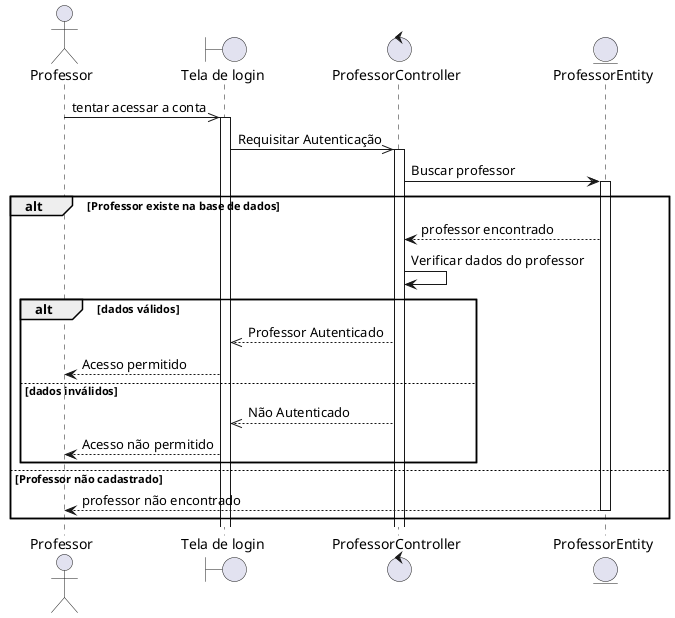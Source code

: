 @startuml
actor Professor
boundary "Tela de login" as login
control  ProfessorController
entity ProfessorEntity

Professor ->> login: tentar acessar a conta
activate login
login ->> ProfessorController: Requisitar Autenticação
activate ProfessorController

ProfessorController -> ProfessorEntity: Buscar professor
    activate ProfessorEntity
    alt Professor existe na base de dados
        
        ProfessorEntity --> ProfessorController: professor encontrado
        'deactivate ProfessorController
         ProfessorController -> ProfessorController: Verificar dados do professor
        alt dados válidos
            ProfessorController -->> login: Professor Autenticado
            login --> Professor: Acesso permitido 
        else dados inválidos
            
            login <<-- ProfessorController: Não Autenticado
            login --> Professor: Acesso não permitido
        end
       
    else Professor não cadastrado
        
        ProfessorEntity --> Professor: professor não encontrado
        deactivate ProfessorEntity
end
@enduml